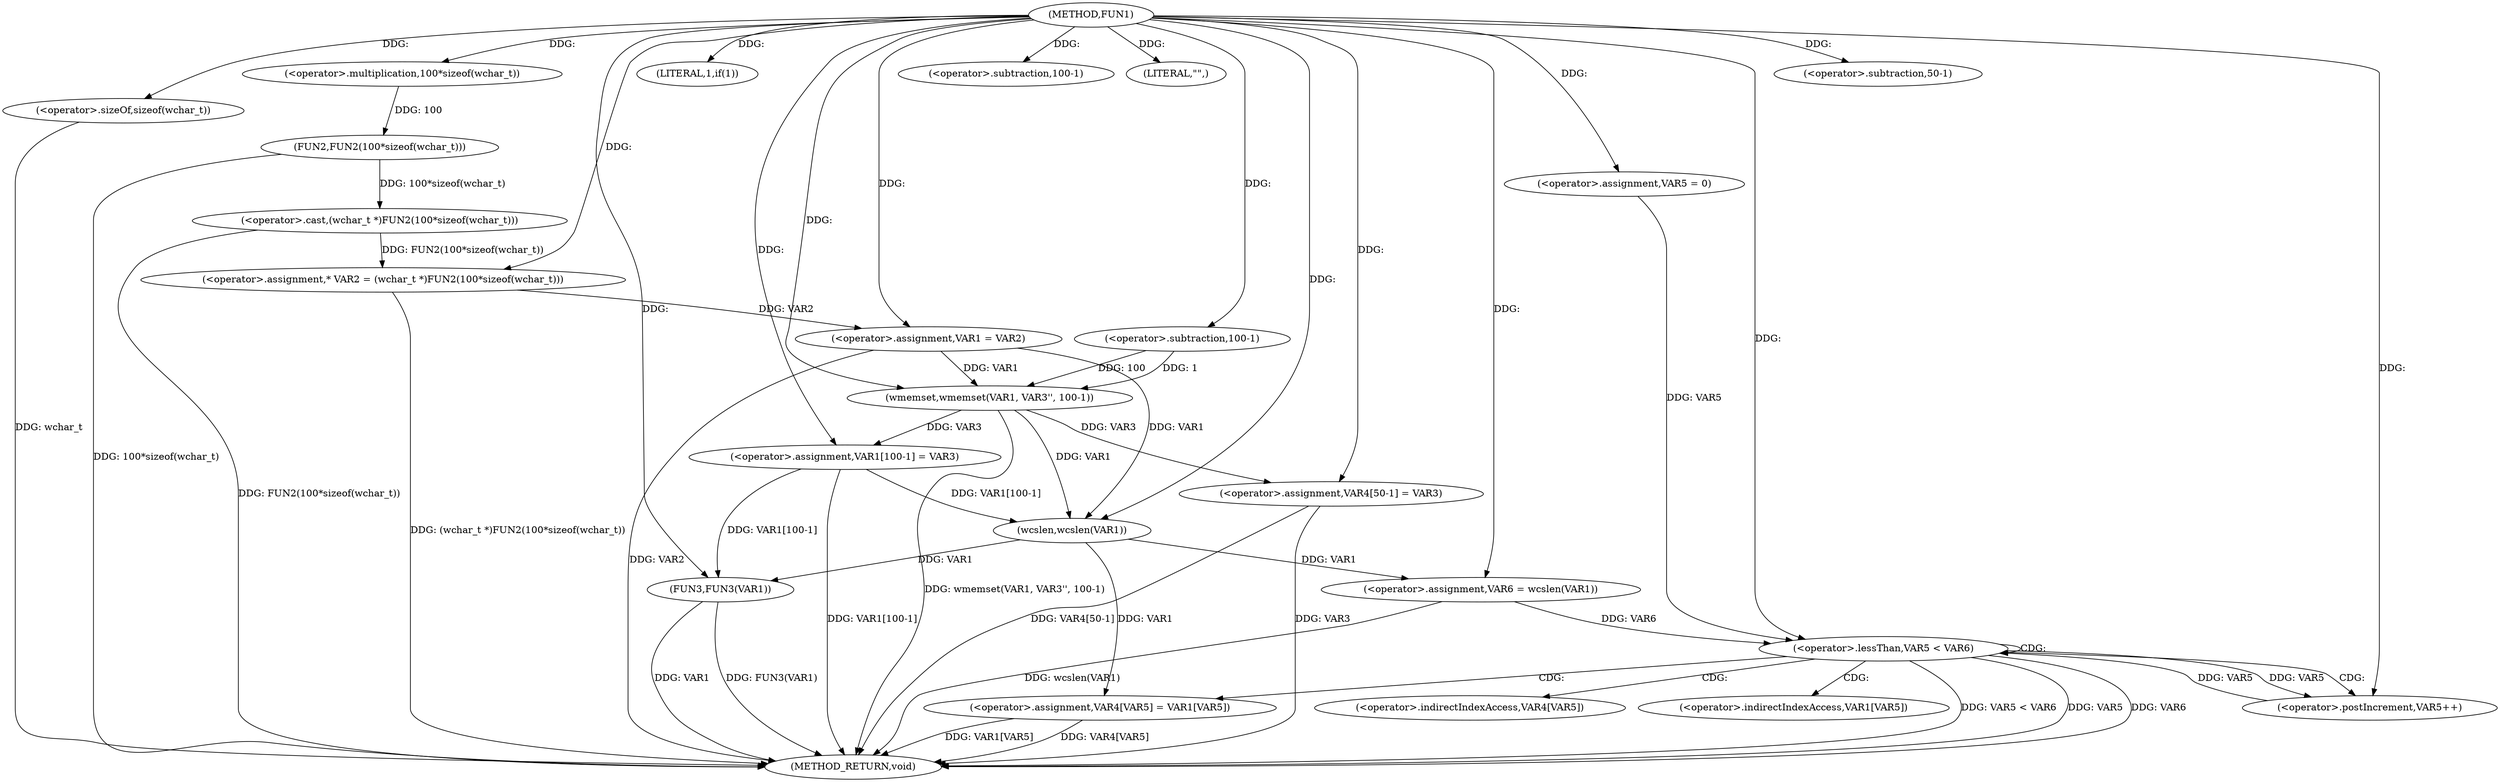 digraph FUN1 {  
"1000100" [label = "(METHOD,FUN1)" ]
"1000166" [label = "(METHOD_RETURN,void)" ]
"1000104" [label = "(<operator>.assignment,* VAR2 = (wchar_t *)FUN2(100*sizeof(wchar_t)))" ]
"1000106" [label = "(<operator>.cast,(wchar_t *)FUN2(100*sizeof(wchar_t)))" ]
"1000108" [label = "(FUN2,FUN2(100*sizeof(wchar_t)))" ]
"1000109" [label = "(<operator>.multiplication,100*sizeof(wchar_t))" ]
"1000111" [label = "(<operator>.sizeOf,sizeof(wchar_t))" ]
"1000113" [label = "(<operator>.assignment,VAR1 = VAR2)" ]
"1000117" [label = "(LITERAL,1,if(1))" ]
"1000119" [label = "(wmemset,wmemset(VAR1, VAR3'', 100-1))" ]
"1000122" [label = "(<operator>.subtraction,100-1)" ]
"1000125" [label = "(<operator>.assignment,VAR1[100-1] = VAR3)" ]
"1000128" [label = "(<operator>.subtraction,100-1)" ]
"1000133" [label = "(LITERAL,\"\",)" ]
"1000136" [label = "(<operator>.assignment,VAR6 = wcslen(VAR1))" ]
"1000138" [label = "(wcslen,wcslen(VAR1))" ]
"1000141" [label = "(<operator>.assignment,VAR5 = 0)" ]
"1000144" [label = "(<operator>.lessThan,VAR5 < VAR6)" ]
"1000147" [label = "(<operator>.postIncrement,VAR5++)" ]
"1000150" [label = "(<operator>.assignment,VAR4[VAR5] = VAR1[VAR5])" ]
"1000157" [label = "(<operator>.assignment,VAR4[50-1] = VAR3)" ]
"1000160" [label = "(<operator>.subtraction,50-1)" ]
"1000164" [label = "(FUN3,FUN3(VAR1))" ]
"1000151" [label = "(<operator>.indirectIndexAccess,VAR4[VAR5])" ]
"1000154" [label = "(<operator>.indirectIndexAccess,VAR1[VAR5])" ]
  "1000106" -> "1000166"  [ label = "DDG: FUN2(100*sizeof(wchar_t))"] 
  "1000150" -> "1000166"  [ label = "DDG: VAR4[VAR5]"] 
  "1000113" -> "1000166"  [ label = "DDG: VAR2"] 
  "1000111" -> "1000166"  [ label = "DDG: wchar_t"] 
  "1000150" -> "1000166"  [ label = "DDG: VAR1[VAR5]"] 
  "1000119" -> "1000166"  [ label = "DDG: wmemset(VAR1, VAR3'', 100-1)"] 
  "1000164" -> "1000166"  [ label = "DDG: VAR1"] 
  "1000164" -> "1000166"  [ label = "DDG: FUN3(VAR1)"] 
  "1000125" -> "1000166"  [ label = "DDG: VAR1[100-1]"] 
  "1000157" -> "1000166"  [ label = "DDG: VAR4[50-1]"] 
  "1000144" -> "1000166"  [ label = "DDG: VAR5 < VAR6"] 
  "1000144" -> "1000166"  [ label = "DDG: VAR5"] 
  "1000136" -> "1000166"  [ label = "DDG: wcslen(VAR1)"] 
  "1000157" -> "1000166"  [ label = "DDG: VAR3"] 
  "1000144" -> "1000166"  [ label = "DDG: VAR6"] 
  "1000104" -> "1000166"  [ label = "DDG: (wchar_t *)FUN2(100*sizeof(wchar_t))"] 
  "1000108" -> "1000166"  [ label = "DDG: 100*sizeof(wchar_t)"] 
  "1000106" -> "1000104"  [ label = "DDG: FUN2(100*sizeof(wchar_t))"] 
  "1000100" -> "1000104"  [ label = "DDG: "] 
  "1000108" -> "1000106"  [ label = "DDG: 100*sizeof(wchar_t)"] 
  "1000109" -> "1000108"  [ label = "DDG: 100"] 
  "1000100" -> "1000109"  [ label = "DDG: "] 
  "1000100" -> "1000111"  [ label = "DDG: "] 
  "1000104" -> "1000113"  [ label = "DDG: VAR2"] 
  "1000100" -> "1000113"  [ label = "DDG: "] 
  "1000100" -> "1000117"  [ label = "DDG: "] 
  "1000113" -> "1000119"  [ label = "DDG: VAR1"] 
  "1000100" -> "1000119"  [ label = "DDG: "] 
  "1000122" -> "1000119"  [ label = "DDG: 100"] 
  "1000122" -> "1000119"  [ label = "DDG: 1"] 
  "1000100" -> "1000122"  [ label = "DDG: "] 
  "1000119" -> "1000125"  [ label = "DDG: VAR3"] 
  "1000100" -> "1000125"  [ label = "DDG: "] 
  "1000100" -> "1000128"  [ label = "DDG: "] 
  "1000100" -> "1000133"  [ label = "DDG: "] 
  "1000138" -> "1000136"  [ label = "DDG: VAR1"] 
  "1000100" -> "1000136"  [ label = "DDG: "] 
  "1000125" -> "1000138"  [ label = "DDG: VAR1[100-1]"] 
  "1000113" -> "1000138"  [ label = "DDG: VAR1"] 
  "1000119" -> "1000138"  [ label = "DDG: VAR1"] 
  "1000100" -> "1000138"  [ label = "DDG: "] 
  "1000100" -> "1000141"  [ label = "DDG: "] 
  "1000141" -> "1000144"  [ label = "DDG: VAR5"] 
  "1000147" -> "1000144"  [ label = "DDG: VAR5"] 
  "1000100" -> "1000144"  [ label = "DDG: "] 
  "1000136" -> "1000144"  [ label = "DDG: VAR6"] 
  "1000144" -> "1000147"  [ label = "DDG: VAR5"] 
  "1000100" -> "1000147"  [ label = "DDG: "] 
  "1000138" -> "1000150"  [ label = "DDG: VAR1"] 
  "1000100" -> "1000157"  [ label = "DDG: "] 
  "1000119" -> "1000157"  [ label = "DDG: VAR3"] 
  "1000100" -> "1000160"  [ label = "DDG: "] 
  "1000125" -> "1000164"  [ label = "DDG: VAR1[100-1]"] 
  "1000138" -> "1000164"  [ label = "DDG: VAR1"] 
  "1000100" -> "1000164"  [ label = "DDG: "] 
  "1000144" -> "1000154"  [ label = "CDG: "] 
  "1000144" -> "1000147"  [ label = "CDG: "] 
  "1000144" -> "1000151"  [ label = "CDG: "] 
  "1000144" -> "1000150"  [ label = "CDG: "] 
  "1000144" -> "1000144"  [ label = "CDG: "] 
}
